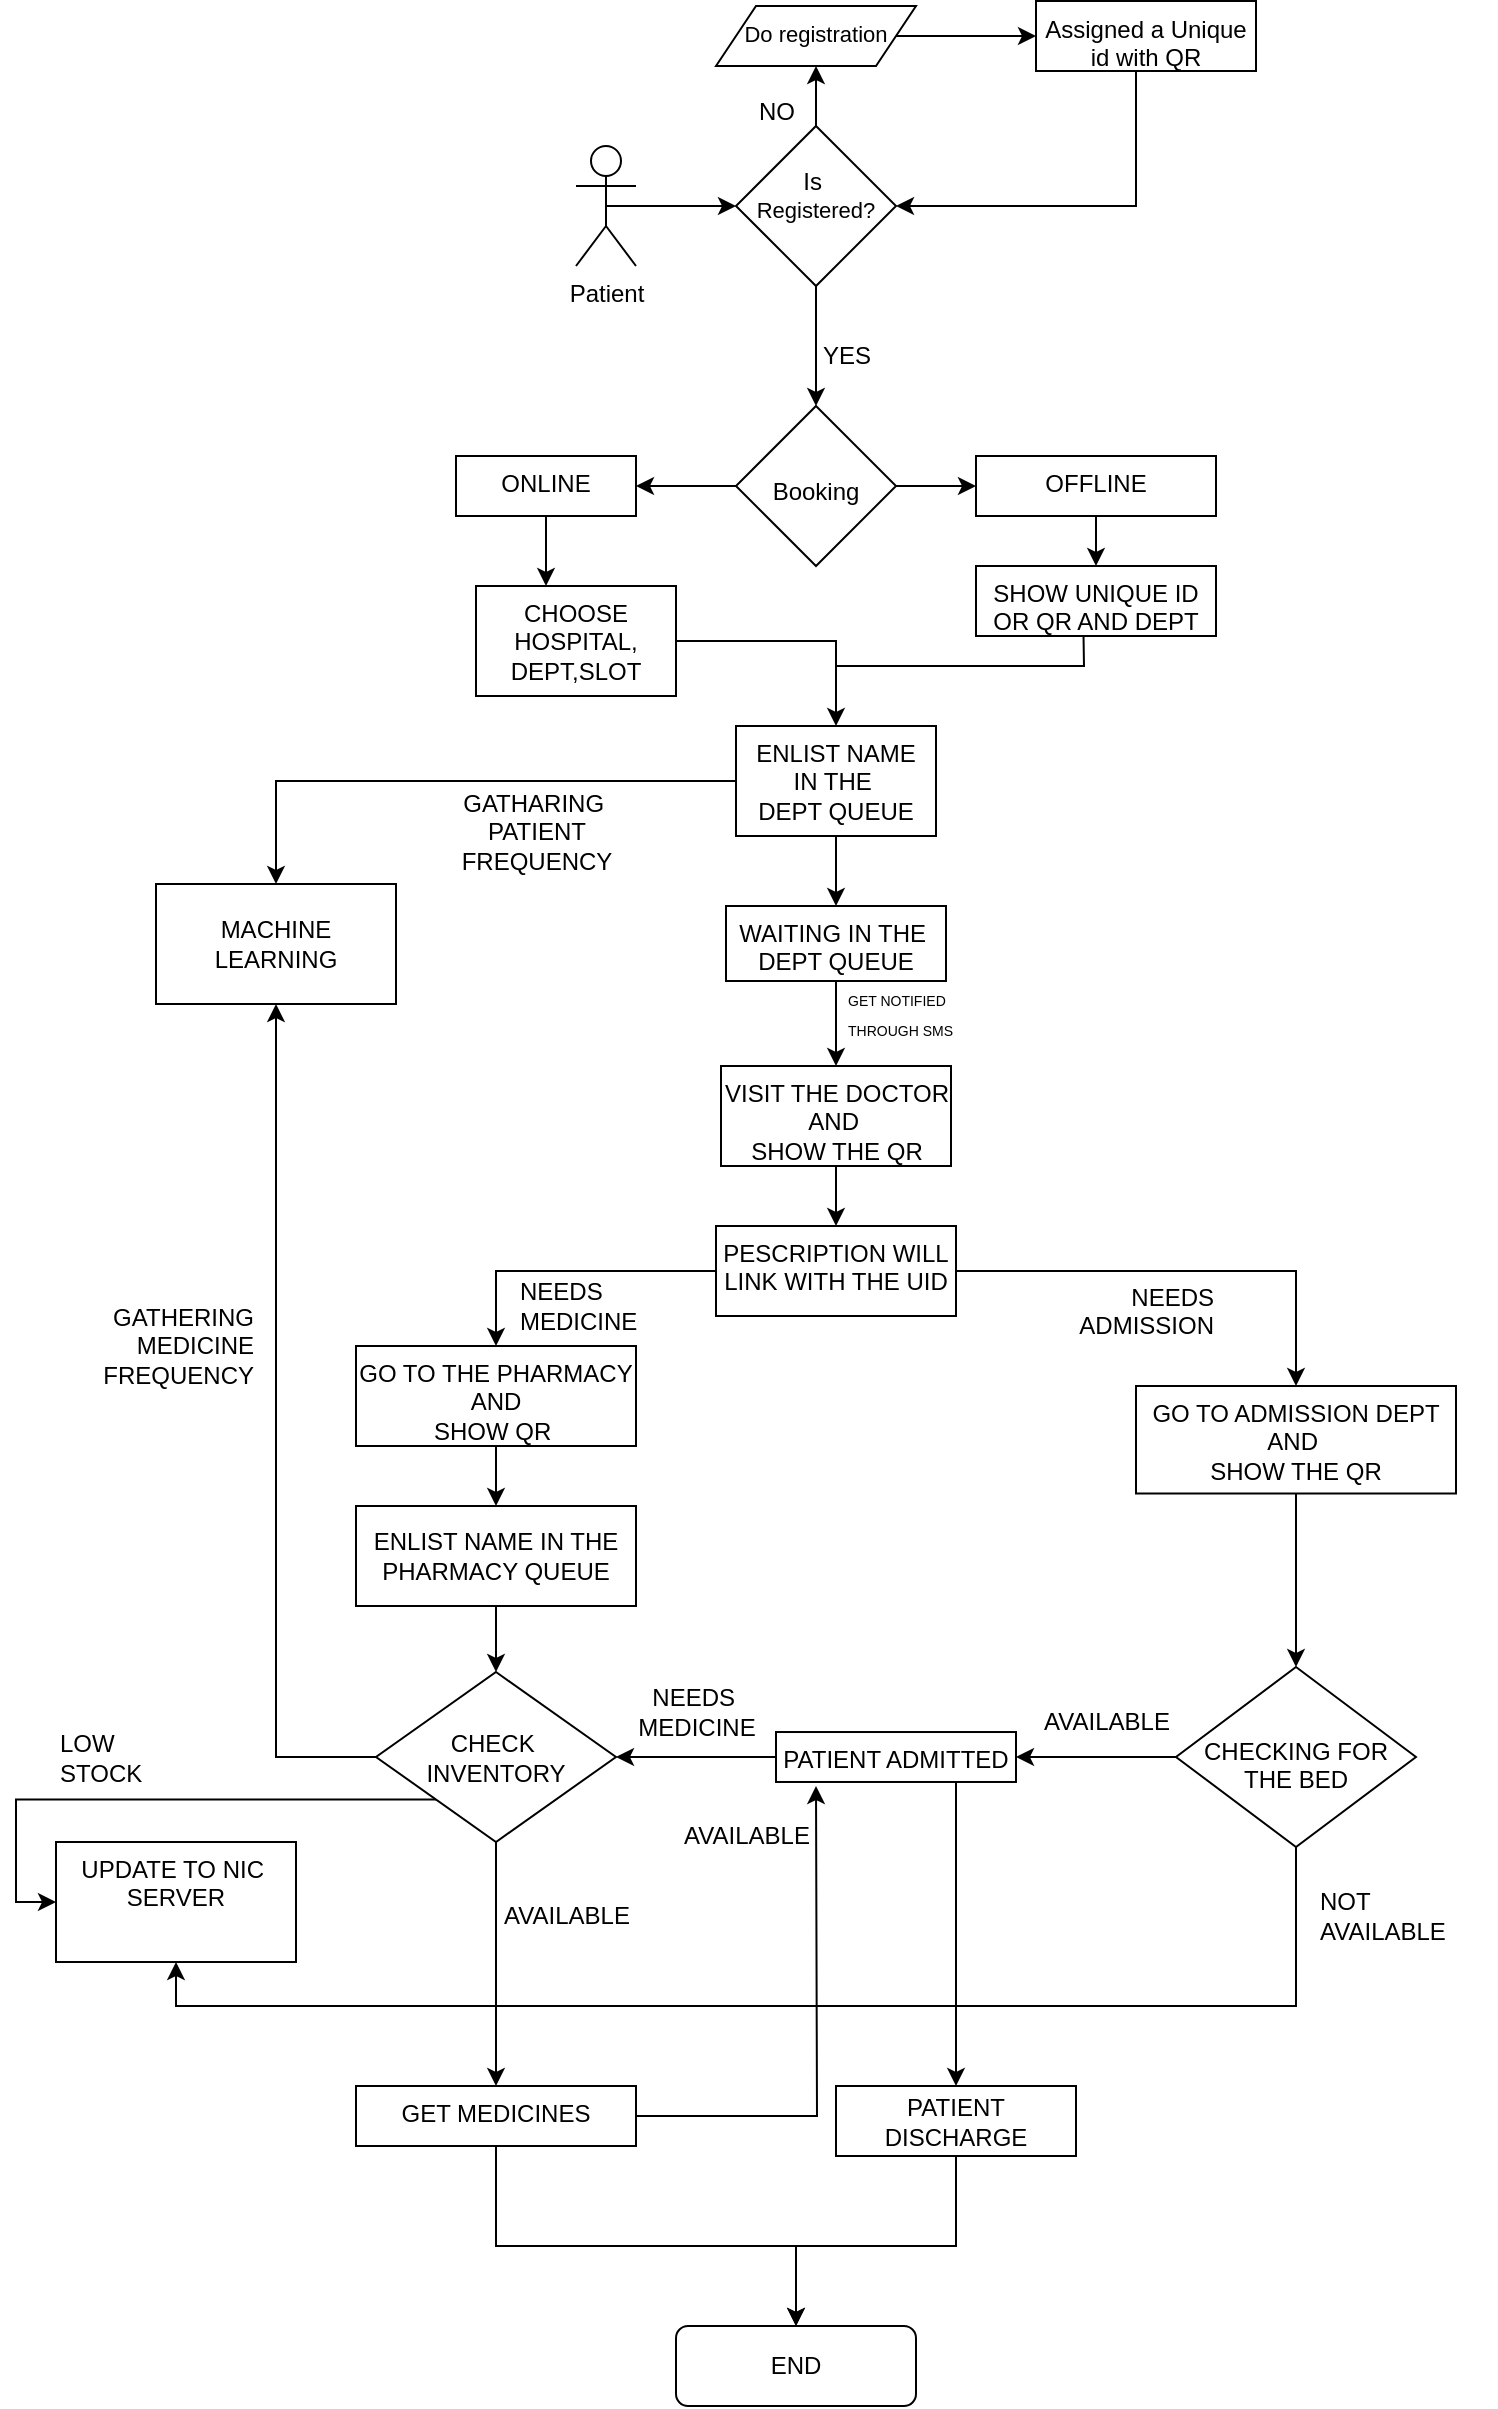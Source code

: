 <mxfile version="24.7.8">
  <diagram id="C5RBs43oDa-KdzZeNtuy" name="Page-1">
    <mxGraphModel dx="1496" dy="454" grid="1" gridSize="10" guides="1" tooltips="1" connect="1" arrows="1" fold="1" page="1" pageScale="1" pageWidth="583" pageHeight="827" math="0" shadow="0">
      <root>
        <mxCell id="WIyWlLk6GJQsqaUBKTNV-0" />
        <mxCell id="WIyWlLk6GJQsqaUBKTNV-1" parent="WIyWlLk6GJQsqaUBKTNV-0" />
        <mxCell id="XhwqadWrKfWZdFmPDG82-97" style="edgeStyle=orthogonalEdgeStyle;rounded=0;orthogonalLoop=1;jettySize=auto;html=1;exitX=0.5;exitY=0.5;exitDx=0;exitDy=0;exitPerimeter=0;entryX=0;entryY=0.5;entryDx=0;entryDy=0;" edge="1" parent="WIyWlLk6GJQsqaUBKTNV-1" source="XhwqadWrKfWZdFmPDG82-0" target="XhwqadWrKfWZdFmPDG82-1">
          <mxGeometry relative="1" as="geometry" />
        </mxCell>
        <mxCell id="XhwqadWrKfWZdFmPDG82-0" value="Patient&lt;div&gt;&lt;br&gt;&lt;/div&gt;" style="shape=umlActor;verticalLabelPosition=bottom;verticalAlign=top;html=1;outlineConnect=0;" vertex="1" parent="WIyWlLk6GJQsqaUBKTNV-1">
          <mxGeometry x="280" y="90" width="30" height="60" as="geometry" />
        </mxCell>
        <mxCell id="XhwqadWrKfWZdFmPDG82-4" value="" style="edgeStyle=orthogonalEdgeStyle;rounded=0;orthogonalLoop=1;jettySize=auto;html=1;" edge="1" parent="WIyWlLk6GJQsqaUBKTNV-1" source="XhwqadWrKfWZdFmPDG82-1" target="XhwqadWrKfWZdFmPDG82-3">
          <mxGeometry relative="1" as="geometry" />
        </mxCell>
        <mxCell id="XhwqadWrKfWZdFmPDG82-13" value="" style="edgeStyle=orthogonalEdgeStyle;rounded=0;orthogonalLoop=1;jettySize=auto;html=1;" edge="1" parent="WIyWlLk6GJQsqaUBKTNV-1" source="XhwqadWrKfWZdFmPDG82-1" target="XhwqadWrKfWZdFmPDG82-12">
          <mxGeometry relative="1" as="geometry" />
        </mxCell>
        <mxCell id="XhwqadWrKfWZdFmPDG82-1" value="&lt;div&gt;&lt;br&gt;&lt;/div&gt;Is&amp;nbsp;&lt;div style=&quot;font-size: 11px;&quot;&gt;Registered?&lt;/div&gt;" style="rhombus;whiteSpace=wrap;html=1;verticalAlign=top;" vertex="1" parent="WIyWlLk6GJQsqaUBKTNV-1">
          <mxGeometry x="360" y="80" width="80" height="80" as="geometry" />
        </mxCell>
        <mxCell id="XhwqadWrKfWZdFmPDG82-7" value="" style="edgeStyle=orthogonalEdgeStyle;rounded=0;orthogonalLoop=1;jettySize=auto;html=1;" edge="1" parent="WIyWlLk6GJQsqaUBKTNV-1" source="XhwqadWrKfWZdFmPDG82-3" target="XhwqadWrKfWZdFmPDG82-6">
          <mxGeometry relative="1" as="geometry" />
        </mxCell>
        <mxCell id="XhwqadWrKfWZdFmPDG82-3" value="&lt;font style=&quot;font-size: 11px;&quot;&gt;Do registration&lt;/font&gt;" style="shape=parallelogram;perimeter=parallelogramPerimeter;whiteSpace=wrap;html=1;fixedSize=1;verticalAlign=top;" vertex="1" parent="WIyWlLk6GJQsqaUBKTNV-1">
          <mxGeometry x="350" y="20" width="100" height="30" as="geometry" />
        </mxCell>
        <mxCell id="XhwqadWrKfWZdFmPDG82-8" style="edgeStyle=orthogonalEdgeStyle;rounded=0;orthogonalLoop=1;jettySize=auto;html=1;entryX=1;entryY=0.5;entryDx=0;entryDy=0;" edge="1" parent="WIyWlLk6GJQsqaUBKTNV-1" source="XhwqadWrKfWZdFmPDG82-6" target="XhwqadWrKfWZdFmPDG82-1">
          <mxGeometry relative="1" as="geometry">
            <Array as="points">
              <mxPoint x="560" y="120" />
            </Array>
          </mxGeometry>
        </mxCell>
        <mxCell id="XhwqadWrKfWZdFmPDG82-6" value="Assigned a Unique id with QR" style="whiteSpace=wrap;html=1;verticalAlign=top;" vertex="1" parent="WIyWlLk6GJQsqaUBKTNV-1">
          <mxGeometry x="510" y="17.5" width="110" height="35" as="geometry" />
        </mxCell>
        <mxCell id="XhwqadWrKfWZdFmPDG82-19" value="" style="edgeStyle=orthogonalEdgeStyle;rounded=0;orthogonalLoop=1;jettySize=auto;html=1;" edge="1" parent="WIyWlLk6GJQsqaUBKTNV-1" source="XhwqadWrKfWZdFmPDG82-12" target="XhwqadWrKfWZdFmPDG82-18">
          <mxGeometry relative="1" as="geometry" />
        </mxCell>
        <mxCell id="XhwqadWrKfWZdFmPDG82-21" value="" style="edgeStyle=orthogonalEdgeStyle;rounded=0;orthogonalLoop=1;jettySize=auto;html=1;" edge="1" parent="WIyWlLk6GJQsqaUBKTNV-1" source="XhwqadWrKfWZdFmPDG82-12" target="XhwqadWrKfWZdFmPDG82-20">
          <mxGeometry relative="1" as="geometry" />
        </mxCell>
        <mxCell id="XhwqadWrKfWZdFmPDG82-12" value="&lt;div&gt;&lt;br&gt;&lt;/div&gt;&lt;div&gt;&lt;br&gt;&lt;/div&gt;&lt;div&gt;Booking&lt;/div&gt;" style="rhombus;whiteSpace=wrap;html=1;verticalAlign=top;" vertex="1" parent="WIyWlLk6GJQsqaUBKTNV-1">
          <mxGeometry x="360" y="220" width="80" height="80" as="geometry" />
        </mxCell>
        <mxCell id="XhwqadWrKfWZdFmPDG82-15" value="NO" style="text;html=1;align=center;verticalAlign=middle;resizable=0;points=[];autosize=1;strokeColor=none;fillColor=none;" vertex="1" parent="WIyWlLk6GJQsqaUBKTNV-1">
          <mxGeometry x="360" y="58" width="40" height="30" as="geometry" />
        </mxCell>
        <mxCell id="XhwqadWrKfWZdFmPDG82-17" value="YES" style="text;html=1;align=center;verticalAlign=middle;resizable=0;points=[];autosize=1;strokeColor=none;fillColor=none;" vertex="1" parent="WIyWlLk6GJQsqaUBKTNV-1">
          <mxGeometry x="390" y="180" width="50" height="30" as="geometry" />
        </mxCell>
        <mxCell id="XhwqadWrKfWZdFmPDG82-31" value="" style="edgeStyle=orthogonalEdgeStyle;rounded=0;orthogonalLoop=1;jettySize=auto;html=1;" edge="1" parent="WIyWlLk6GJQsqaUBKTNV-1" source="XhwqadWrKfWZdFmPDG82-18" target="XhwqadWrKfWZdFmPDG82-30">
          <mxGeometry relative="1" as="geometry">
            <Array as="points">
              <mxPoint x="260" y="360" />
            </Array>
          </mxGeometry>
        </mxCell>
        <mxCell id="XhwqadWrKfWZdFmPDG82-18" value="ONLINE" style="whiteSpace=wrap;html=1;verticalAlign=top;" vertex="1" parent="WIyWlLk6GJQsqaUBKTNV-1">
          <mxGeometry x="220" y="245" width="90" height="30" as="geometry" />
        </mxCell>
        <mxCell id="XhwqadWrKfWZdFmPDG82-33" value="" style="edgeStyle=orthogonalEdgeStyle;rounded=0;orthogonalLoop=1;jettySize=auto;html=1;" edge="1" parent="WIyWlLk6GJQsqaUBKTNV-1" source="XhwqadWrKfWZdFmPDG82-20" target="XhwqadWrKfWZdFmPDG82-32">
          <mxGeometry relative="1" as="geometry" />
        </mxCell>
        <mxCell id="XhwqadWrKfWZdFmPDG82-20" value="OFFLINE" style="whiteSpace=wrap;html=1;verticalAlign=top;" vertex="1" parent="WIyWlLk6GJQsqaUBKTNV-1">
          <mxGeometry x="480" y="245" width="120" height="30" as="geometry" />
        </mxCell>
        <mxCell id="XhwqadWrKfWZdFmPDG82-38" value="" style="edgeStyle=orthogonalEdgeStyle;rounded=0;orthogonalLoop=1;jettySize=auto;html=1;" edge="1" parent="WIyWlLk6GJQsqaUBKTNV-1" source="XhwqadWrKfWZdFmPDG82-30" target="XhwqadWrKfWZdFmPDG82-37">
          <mxGeometry relative="1" as="geometry" />
        </mxCell>
        <mxCell id="XhwqadWrKfWZdFmPDG82-30" value="CHOOSE HOSPITAL, DEPT,SLOT" style="whiteSpace=wrap;html=1;verticalAlign=top;" vertex="1" parent="WIyWlLk6GJQsqaUBKTNV-1">
          <mxGeometry x="230" y="310" width="100" height="55" as="geometry" />
        </mxCell>
        <mxCell id="XhwqadWrKfWZdFmPDG82-32" value="SHOW UNIQUE ID OR QR AND DEPT" style="whiteSpace=wrap;html=1;verticalAlign=top;" vertex="1" parent="WIyWlLk6GJQsqaUBKTNV-1">
          <mxGeometry x="480" y="300" width="120" height="35" as="geometry" />
        </mxCell>
        <mxCell id="XhwqadWrKfWZdFmPDG82-42" value="" style="edgeStyle=orthogonalEdgeStyle;rounded=0;orthogonalLoop=1;jettySize=auto;html=1;" edge="1" parent="WIyWlLk6GJQsqaUBKTNV-1" source="XhwqadWrKfWZdFmPDG82-37" target="XhwqadWrKfWZdFmPDG82-41">
          <mxGeometry relative="1" as="geometry" />
        </mxCell>
        <mxCell id="XhwqadWrKfWZdFmPDG82-90" style="edgeStyle=orthogonalEdgeStyle;rounded=0;orthogonalLoop=1;jettySize=auto;html=1;exitX=0;exitY=0.5;exitDx=0;exitDy=0;entryX=0.5;entryY=0;entryDx=0;entryDy=0;" edge="1" parent="WIyWlLk6GJQsqaUBKTNV-1" source="XhwqadWrKfWZdFmPDG82-37" target="XhwqadWrKfWZdFmPDG82-89">
          <mxGeometry relative="1" as="geometry" />
        </mxCell>
        <mxCell id="XhwqadWrKfWZdFmPDG82-37" value="ENLIST NAME&lt;div&gt;IN THE&amp;nbsp;&lt;/div&gt;&lt;div&gt;DEPT QUEUE&lt;/div&gt;" style="whiteSpace=wrap;html=1;verticalAlign=top;" vertex="1" parent="WIyWlLk6GJQsqaUBKTNV-1">
          <mxGeometry x="360" y="380" width="100" height="55" as="geometry" />
        </mxCell>
        <mxCell id="XhwqadWrKfWZdFmPDG82-40" value="" style="endArrow=none;html=1;rounded=0;entryX=0.448;entryY=0.992;entryDx=0;entryDy=0;entryPerimeter=0;" edge="1" parent="WIyWlLk6GJQsqaUBKTNV-1" target="XhwqadWrKfWZdFmPDG82-32">
          <mxGeometry width="50" height="50" relative="1" as="geometry">
            <mxPoint x="410" y="350" as="sourcePoint" />
            <mxPoint x="534" y="340" as="targetPoint" />
            <Array as="points">
              <mxPoint x="534" y="350" />
            </Array>
          </mxGeometry>
        </mxCell>
        <mxCell id="XhwqadWrKfWZdFmPDG82-44" value="" style="edgeStyle=orthogonalEdgeStyle;rounded=0;orthogonalLoop=1;jettySize=auto;html=1;" edge="1" parent="WIyWlLk6GJQsqaUBKTNV-1" source="XhwqadWrKfWZdFmPDG82-41" target="XhwqadWrKfWZdFmPDG82-43">
          <mxGeometry relative="1" as="geometry" />
        </mxCell>
        <mxCell id="XhwqadWrKfWZdFmPDG82-41" value="WAITING IN THE&amp;nbsp;&lt;br&gt;DEPT QUEUE" style="whiteSpace=wrap;html=1;verticalAlign=top;" vertex="1" parent="WIyWlLk6GJQsqaUBKTNV-1">
          <mxGeometry x="355" y="470" width="110" height="37.5" as="geometry" />
        </mxCell>
        <mxCell id="XhwqadWrKfWZdFmPDG82-47" value="" style="edgeStyle=orthogonalEdgeStyle;rounded=0;orthogonalLoop=1;jettySize=auto;html=1;" edge="1" parent="WIyWlLk6GJQsqaUBKTNV-1" source="XhwqadWrKfWZdFmPDG82-43" target="XhwqadWrKfWZdFmPDG82-46">
          <mxGeometry relative="1" as="geometry" />
        </mxCell>
        <mxCell id="XhwqadWrKfWZdFmPDG82-43" value="VISIT THE DOCTOR AND&amp;nbsp;&lt;div&gt;SHOW THE QR&lt;/div&gt;" style="whiteSpace=wrap;html=1;verticalAlign=top;" vertex="1" parent="WIyWlLk6GJQsqaUBKTNV-1">
          <mxGeometry x="352.5" y="550" width="115" height="50" as="geometry" />
        </mxCell>
        <mxCell id="XhwqadWrKfWZdFmPDG82-45" value="&lt;font style=&quot;font-size: 7px;&quot;&gt;GET NOTIFIED&lt;br&gt;THROUGH SMS&amp;nbsp;&lt;/font&gt;" style="text;html=1;align=left;verticalAlign=middle;resizable=0;points=[];autosize=1;strokeColor=none;fillColor=none;" vertex="1" parent="WIyWlLk6GJQsqaUBKTNV-1">
          <mxGeometry x="414" y="502.5" width="80" height="40" as="geometry" />
        </mxCell>
        <mxCell id="XhwqadWrKfWZdFmPDG82-49" value="" style="edgeStyle=orthogonalEdgeStyle;rounded=0;orthogonalLoop=1;jettySize=auto;html=1;" edge="1" parent="WIyWlLk6GJQsqaUBKTNV-1" source="XhwqadWrKfWZdFmPDG82-46" target="XhwqadWrKfWZdFmPDG82-48">
          <mxGeometry relative="1" as="geometry" />
        </mxCell>
        <mxCell id="XhwqadWrKfWZdFmPDG82-51" value="" style="edgeStyle=orthogonalEdgeStyle;rounded=0;orthogonalLoop=1;jettySize=auto;html=1;" edge="1" parent="WIyWlLk6GJQsqaUBKTNV-1" source="XhwqadWrKfWZdFmPDG82-46" target="XhwqadWrKfWZdFmPDG82-50">
          <mxGeometry relative="1" as="geometry" />
        </mxCell>
        <mxCell id="XhwqadWrKfWZdFmPDG82-46" value="PESCRIPTION WILL LINK WITH THE UID" style="whiteSpace=wrap;html=1;verticalAlign=top;" vertex="1" parent="WIyWlLk6GJQsqaUBKTNV-1">
          <mxGeometry x="350" y="630" width="120" height="45" as="geometry" />
        </mxCell>
        <mxCell id="XhwqadWrKfWZdFmPDG82-62" style="edgeStyle=orthogonalEdgeStyle;rounded=0;orthogonalLoop=1;jettySize=auto;html=1;exitX=0.5;exitY=1;exitDx=0;exitDy=0;entryX=0.5;entryY=0;entryDx=0;entryDy=0;" edge="1" parent="WIyWlLk6GJQsqaUBKTNV-1" source="XhwqadWrKfWZdFmPDG82-48" target="XhwqadWrKfWZdFmPDG82-61">
          <mxGeometry relative="1" as="geometry" />
        </mxCell>
        <mxCell id="XhwqadWrKfWZdFmPDG82-48" value="GO TO THE PHARMACY&lt;div&gt;&amp;nbsp;AND&amp;nbsp;&lt;/div&gt;&lt;div&gt;SHOW QR&amp;nbsp;&lt;/div&gt;" style="whiteSpace=wrap;html=1;verticalAlign=top;" vertex="1" parent="WIyWlLk6GJQsqaUBKTNV-1">
          <mxGeometry x="170" y="690" width="140" height="50" as="geometry" />
        </mxCell>
        <mxCell id="XhwqadWrKfWZdFmPDG82-67" value="" style="edgeStyle=orthogonalEdgeStyle;rounded=0;orthogonalLoop=1;jettySize=auto;html=1;" edge="1" parent="WIyWlLk6GJQsqaUBKTNV-1" source="XhwqadWrKfWZdFmPDG82-50" target="XhwqadWrKfWZdFmPDG82-66">
          <mxGeometry relative="1" as="geometry" />
        </mxCell>
        <mxCell id="XhwqadWrKfWZdFmPDG82-50" value="GO TO ADMISSION DEPT AND&amp;nbsp;&lt;div&gt;SHOW THE QR&lt;/div&gt;" style="whiteSpace=wrap;html=1;verticalAlign=top;" vertex="1" parent="WIyWlLk6GJQsqaUBKTNV-1">
          <mxGeometry x="560" y="710" width="160" height="53.75" as="geometry" />
        </mxCell>
        <mxCell id="XhwqadWrKfWZdFmPDG82-52" value="NEEDS&lt;div&gt;ADMISSION&lt;div&gt;&lt;br&gt;&lt;/div&gt;&lt;/div&gt;" style="text;html=1;align=right;verticalAlign=middle;resizable=0;points=[];autosize=1;strokeColor=none;fillColor=none;" vertex="1" parent="WIyWlLk6GJQsqaUBKTNV-1">
          <mxGeometry x="510" y="650" width="90" height="60" as="geometry" />
        </mxCell>
        <mxCell id="XhwqadWrKfWZdFmPDG82-53" value="NEEDS&amp;nbsp;&lt;div&gt;MEDICINE&lt;/div&gt;" style="text;html=1;align=left;verticalAlign=middle;resizable=0;points=[];autosize=1;strokeColor=none;fillColor=none;" vertex="1" parent="WIyWlLk6GJQsqaUBKTNV-1">
          <mxGeometry x="250" y="650" width="80" height="40" as="geometry" />
        </mxCell>
        <mxCell id="XhwqadWrKfWZdFmPDG82-111" style="edgeStyle=orthogonalEdgeStyle;rounded=0;orthogonalLoop=1;jettySize=auto;html=1;exitX=0.5;exitY=1;exitDx=0;exitDy=0;entryX=0.5;entryY=0;entryDx=0;entryDy=0;" edge="1" parent="WIyWlLk6GJQsqaUBKTNV-1" source="XhwqadWrKfWZdFmPDG82-54" target="XhwqadWrKfWZdFmPDG82-110">
          <mxGeometry relative="1" as="geometry">
            <Array as="points">
              <mxPoint x="240" y="1140" />
              <mxPoint x="390" y="1140" />
            </Array>
          </mxGeometry>
        </mxCell>
        <mxCell id="XhwqadWrKfWZdFmPDG82-113" style="edgeStyle=orthogonalEdgeStyle;rounded=0;orthogonalLoop=1;jettySize=auto;html=1;exitX=1;exitY=0.5;exitDx=0;exitDy=0;" edge="1" parent="WIyWlLk6GJQsqaUBKTNV-1" source="XhwqadWrKfWZdFmPDG82-54">
          <mxGeometry relative="1" as="geometry">
            <mxPoint x="400" y="910" as="targetPoint" />
          </mxGeometry>
        </mxCell>
        <mxCell id="XhwqadWrKfWZdFmPDG82-54" value="GET MEDICINES" style="whiteSpace=wrap;html=1;verticalAlign=top;" vertex="1" parent="WIyWlLk6GJQsqaUBKTNV-1">
          <mxGeometry x="170" y="1060" width="140" height="30" as="geometry" />
        </mxCell>
        <mxCell id="XhwqadWrKfWZdFmPDG82-83" value="" style="edgeStyle=orthogonalEdgeStyle;rounded=0;orthogonalLoop=1;jettySize=auto;html=1;" edge="1" parent="WIyWlLk6GJQsqaUBKTNV-1" source="XhwqadWrKfWZdFmPDG82-61" target="XhwqadWrKfWZdFmPDG82-82">
          <mxGeometry relative="1" as="geometry" />
        </mxCell>
        <mxCell id="XhwqadWrKfWZdFmPDG82-61" value="ENLIST NAME IN THE PHARMACY QUEUE" style="rounded=0;whiteSpace=wrap;html=1;" vertex="1" parent="WIyWlLk6GJQsqaUBKTNV-1">
          <mxGeometry x="170" y="770" width="140" height="50" as="geometry" />
        </mxCell>
        <mxCell id="XhwqadWrKfWZdFmPDG82-79" value="" style="edgeStyle=orthogonalEdgeStyle;rounded=0;orthogonalLoop=1;jettySize=auto;html=1;" edge="1" parent="WIyWlLk6GJQsqaUBKTNV-1" source="XhwqadWrKfWZdFmPDG82-66" target="XhwqadWrKfWZdFmPDG82-78">
          <mxGeometry relative="1" as="geometry">
            <Array as="points">
              <mxPoint x="640" y="1020" />
            </Array>
          </mxGeometry>
        </mxCell>
        <mxCell id="XhwqadWrKfWZdFmPDG82-106" style="edgeStyle=orthogonalEdgeStyle;rounded=0;orthogonalLoop=1;jettySize=auto;html=1;exitX=0;exitY=0.5;exitDx=0;exitDy=0;entryX=1;entryY=0.5;entryDx=0;entryDy=0;" edge="1" parent="WIyWlLk6GJQsqaUBKTNV-1" source="XhwqadWrKfWZdFmPDG82-66" target="XhwqadWrKfWZdFmPDG82-68">
          <mxGeometry relative="1" as="geometry" />
        </mxCell>
        <mxCell id="XhwqadWrKfWZdFmPDG82-66" value="&lt;div&gt;&lt;br&gt;&lt;/div&gt;&lt;div&gt;&lt;br&gt;&lt;/div&gt;&lt;div&gt;CHECKING FOR THE BED&lt;/div&gt;" style="rhombus;whiteSpace=wrap;html=1;verticalAlign=top;" vertex="1" parent="WIyWlLk6GJQsqaUBKTNV-1">
          <mxGeometry x="580" y="850.49" width="120" height="90.01" as="geometry" />
        </mxCell>
        <mxCell id="XhwqadWrKfWZdFmPDG82-108" style="edgeStyle=orthogonalEdgeStyle;rounded=0;orthogonalLoop=1;jettySize=auto;html=1;exitX=0;exitY=0.5;exitDx=0;exitDy=0;entryX=1;entryY=0.5;entryDx=0;entryDy=0;" edge="1" parent="WIyWlLk6GJQsqaUBKTNV-1" source="XhwqadWrKfWZdFmPDG82-68" target="XhwqadWrKfWZdFmPDG82-82">
          <mxGeometry relative="1" as="geometry" />
        </mxCell>
        <mxCell id="XhwqadWrKfWZdFmPDG82-118" style="edgeStyle=orthogonalEdgeStyle;rounded=0;orthogonalLoop=1;jettySize=auto;html=1;exitX=0.75;exitY=1;exitDx=0;exitDy=0;entryX=0.5;entryY=0;entryDx=0;entryDy=0;" edge="1" parent="WIyWlLk6GJQsqaUBKTNV-1" source="XhwqadWrKfWZdFmPDG82-68" target="XhwqadWrKfWZdFmPDG82-116">
          <mxGeometry relative="1" as="geometry" />
        </mxCell>
        <mxCell id="XhwqadWrKfWZdFmPDG82-68" value="PATIENT ADMITTED" style="whiteSpace=wrap;html=1;verticalAlign=top;" vertex="1" parent="WIyWlLk6GJQsqaUBKTNV-1">
          <mxGeometry x="380" y="883.01" width="120" height="24.98" as="geometry" />
        </mxCell>
        <mxCell id="XhwqadWrKfWZdFmPDG82-70" value="AVAILABLE" style="text;html=1;align=center;verticalAlign=middle;resizable=0;points=[];autosize=1;strokeColor=none;fillColor=none;" vertex="1" parent="WIyWlLk6GJQsqaUBKTNV-1">
          <mxGeometry x="500" y="863" width="90" height="30" as="geometry" />
        </mxCell>
        <mxCell id="XhwqadWrKfWZdFmPDG82-78" value="UPDATE TO NIC&amp;nbsp;&lt;br&gt;SERVER" style="whiteSpace=wrap;html=1;verticalAlign=top;" vertex="1" parent="WIyWlLk6GJQsqaUBKTNV-1">
          <mxGeometry x="20" y="938.005" width="120" height="60" as="geometry" />
        </mxCell>
        <mxCell id="XhwqadWrKfWZdFmPDG82-84" style="edgeStyle=orthogonalEdgeStyle;rounded=0;orthogonalLoop=1;jettySize=auto;html=1;exitX=0.5;exitY=1;exitDx=0;exitDy=0;entryX=0.5;entryY=0;entryDx=0;entryDy=0;" edge="1" parent="WIyWlLk6GJQsqaUBKTNV-1" source="XhwqadWrKfWZdFmPDG82-82" target="XhwqadWrKfWZdFmPDG82-54">
          <mxGeometry relative="1" as="geometry" />
        </mxCell>
        <mxCell id="XhwqadWrKfWZdFmPDG82-91" style="edgeStyle=orthogonalEdgeStyle;rounded=0;orthogonalLoop=1;jettySize=auto;html=1;entryX=0.5;entryY=1;entryDx=0;entryDy=0;" edge="1" parent="WIyWlLk6GJQsqaUBKTNV-1" source="XhwqadWrKfWZdFmPDG82-82" target="XhwqadWrKfWZdFmPDG82-89">
          <mxGeometry relative="1" as="geometry">
            <mxPoint x="120" y="530" as="targetPoint" />
            <Array as="points">
              <mxPoint x="130" y="896" />
            </Array>
          </mxGeometry>
        </mxCell>
        <mxCell id="XhwqadWrKfWZdFmPDG82-107" style="edgeStyle=orthogonalEdgeStyle;rounded=0;orthogonalLoop=1;jettySize=auto;html=1;exitX=1;exitY=1;exitDx=0;exitDy=0;entryX=0;entryY=0.5;entryDx=0;entryDy=0;" edge="1" parent="WIyWlLk6GJQsqaUBKTNV-1" source="XhwqadWrKfWZdFmPDG82-82" target="XhwqadWrKfWZdFmPDG82-78">
          <mxGeometry relative="1" as="geometry" />
        </mxCell>
        <mxCell id="XhwqadWrKfWZdFmPDG82-82" value="CHECK&amp;nbsp;&lt;br&gt;INVENTORY" style="rhombus;whiteSpace=wrap;html=1;rounded=0;" vertex="1" parent="WIyWlLk6GJQsqaUBKTNV-1">
          <mxGeometry x="180" y="853" width="120" height="85" as="geometry" />
        </mxCell>
        <mxCell id="XhwqadWrKfWZdFmPDG82-86" value="AVAILABLE" style="text;html=1;align=center;verticalAlign=middle;resizable=0;points=[];autosize=1;strokeColor=none;fillColor=none;" vertex="1" parent="WIyWlLk6GJQsqaUBKTNV-1">
          <mxGeometry x="230" y="960" width="90" height="30" as="geometry" />
        </mxCell>
        <mxCell id="XhwqadWrKfWZdFmPDG82-87" value="LOW&lt;br&gt;STOCK" style="text;html=1;align=left;verticalAlign=middle;resizable=0;points=[];autosize=1;strokeColor=none;fillColor=none;" vertex="1" parent="WIyWlLk6GJQsqaUBKTNV-1">
          <mxGeometry x="20" y="875.5" width="60" height="40" as="geometry" />
        </mxCell>
        <mxCell id="XhwqadWrKfWZdFmPDG82-88" value="NOT&amp;nbsp;&lt;br&gt;AVAILABLE" style="text;html=1;align=left;verticalAlign=middle;resizable=0;points=[];autosize=1;strokeColor=none;fillColor=none;" vertex="1" parent="WIyWlLk6GJQsqaUBKTNV-1">
          <mxGeometry x="650" y="955" width="90" height="40" as="geometry" />
        </mxCell>
        <mxCell id="XhwqadWrKfWZdFmPDG82-89" value="MACHINE&lt;br&gt;LEARNING" style="rounded=0;whiteSpace=wrap;html=1;" vertex="1" parent="WIyWlLk6GJQsqaUBKTNV-1">
          <mxGeometry x="70" y="459" width="120" height="60" as="geometry" />
        </mxCell>
        <mxCell id="XhwqadWrKfWZdFmPDG82-92" value="GATHERING&lt;br&gt;MEDICINE&lt;br&gt;FREQUENCY" style="text;html=1;align=right;verticalAlign=middle;resizable=0;points=[];autosize=1;strokeColor=none;fillColor=none;" vertex="1" parent="WIyWlLk6GJQsqaUBKTNV-1">
          <mxGeometry x="20" y="660" width="100" height="60" as="geometry" />
        </mxCell>
        <mxCell id="XhwqadWrKfWZdFmPDG82-93" value="GATHARING&amp;nbsp;&lt;br&gt;PATIENT&lt;br&gt;FREQUENCY" style="text;html=1;align=center;verticalAlign=middle;resizable=0;points=[];autosize=1;strokeColor=none;fillColor=none;" vertex="1" parent="WIyWlLk6GJQsqaUBKTNV-1">
          <mxGeometry x="210" y="403" width="100" height="60" as="geometry" />
        </mxCell>
        <mxCell id="XhwqadWrKfWZdFmPDG82-100" value="NEEDS&amp;nbsp;&lt;div&gt;MEDICINE&lt;/div&gt;" style="text;html=1;align=center;verticalAlign=middle;resizable=0;points=[];autosize=1;strokeColor=none;fillColor=none;" vertex="1" parent="WIyWlLk6GJQsqaUBKTNV-1">
          <mxGeometry x="300" y="853" width="80" height="40" as="geometry" />
        </mxCell>
        <mxCell id="XhwqadWrKfWZdFmPDG82-110" value="END" style="rounded=1;whiteSpace=wrap;html=1;" vertex="1" parent="WIyWlLk6GJQsqaUBKTNV-1">
          <mxGeometry x="330" y="1180" width="120" height="40" as="geometry" />
        </mxCell>
        <mxCell id="XhwqadWrKfWZdFmPDG82-112" value="AVAILABLE" style="text;html=1;align=center;verticalAlign=middle;resizable=0;points=[];autosize=1;strokeColor=none;fillColor=none;rotation=0;" vertex="1" parent="WIyWlLk6GJQsqaUBKTNV-1">
          <mxGeometry x="320" y="920" width="90" height="30" as="geometry" />
        </mxCell>
        <mxCell id="XhwqadWrKfWZdFmPDG82-120" style="edgeStyle=orthogonalEdgeStyle;rounded=0;orthogonalLoop=1;jettySize=auto;html=1;exitX=0.5;exitY=1;exitDx=0;exitDy=0;entryX=0.5;entryY=0;entryDx=0;entryDy=0;" edge="1" parent="WIyWlLk6GJQsqaUBKTNV-1" source="XhwqadWrKfWZdFmPDG82-116" target="XhwqadWrKfWZdFmPDG82-110">
          <mxGeometry relative="1" as="geometry">
            <Array as="points">
              <mxPoint x="470" y="1140" />
              <mxPoint x="390" y="1140" />
            </Array>
          </mxGeometry>
        </mxCell>
        <mxCell id="XhwqadWrKfWZdFmPDG82-116" value="PATIENT DISCHARGE" style="rounded=0;whiteSpace=wrap;html=1;" vertex="1" parent="WIyWlLk6GJQsqaUBKTNV-1">
          <mxGeometry x="410" y="1060" width="120" height="35" as="geometry" />
        </mxCell>
      </root>
    </mxGraphModel>
  </diagram>
</mxfile>
